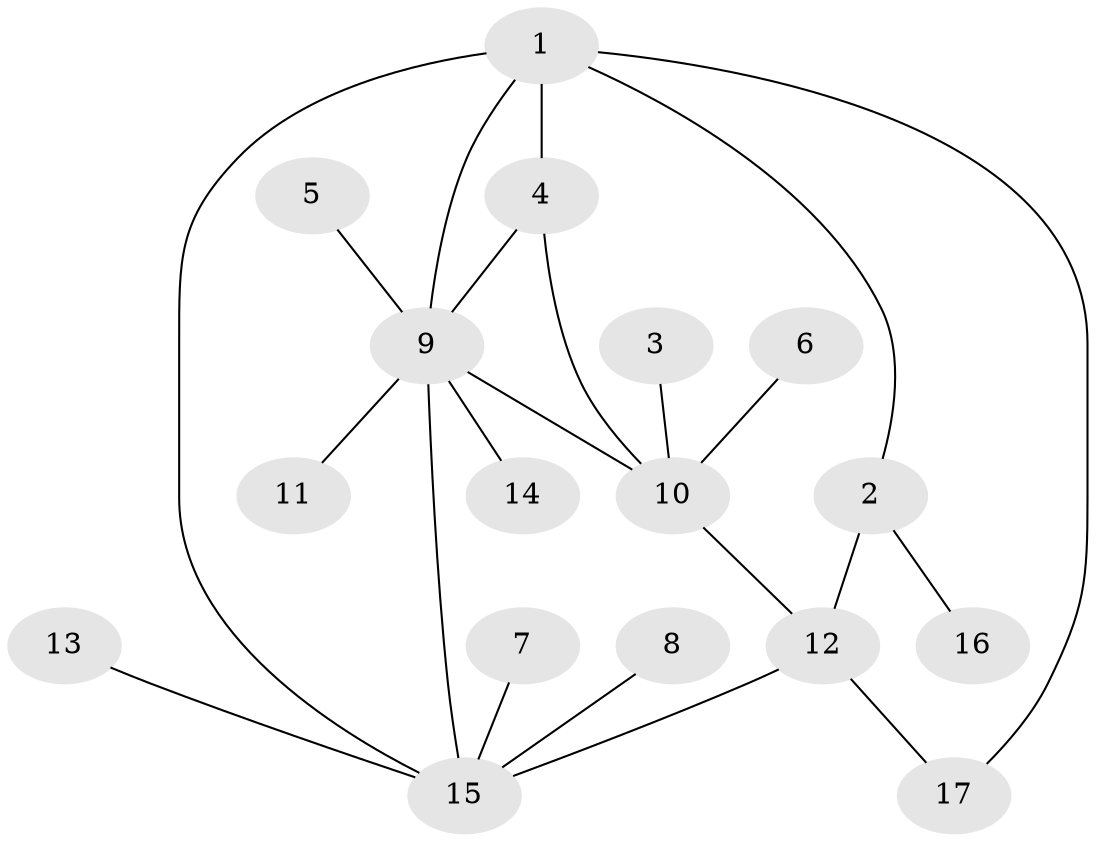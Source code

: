 // original degree distribution, {5: 0.037037037037037035, 6: 0.018518518518518517, 10: 0.018518518518518517, 2: 0.18518518518518517, 9: 0.018518518518518517, 3: 0.1111111111111111, 4: 0.037037037037037035, 7: 0.037037037037037035, 1: 0.5370370370370371}
// Generated by graph-tools (version 1.1) at 2025/37/03/04/25 23:37:33]
// undirected, 17 vertices, 22 edges
graph export_dot {
  node [color=gray90,style=filled];
  1;
  2;
  3;
  4;
  5;
  6;
  7;
  8;
  9;
  10;
  11;
  12;
  13;
  14;
  15;
  16;
  17;
  1 -- 2 [weight=1.0];
  1 -- 4 [weight=2.0];
  1 -- 9 [weight=1.0];
  1 -- 15 [weight=1.0];
  1 -- 17 [weight=1.0];
  2 -- 12 [weight=2.0];
  2 -- 16 [weight=1.0];
  3 -- 10 [weight=1.0];
  4 -- 9 [weight=2.0];
  4 -- 10 [weight=1.0];
  5 -- 9 [weight=1.0];
  6 -- 10 [weight=1.0];
  7 -- 15 [weight=1.0];
  8 -- 15 [weight=1.0];
  9 -- 10 [weight=1.0];
  9 -- 11 [weight=1.0];
  9 -- 14 [weight=1.0];
  9 -- 15 [weight=1.0];
  10 -- 12 [weight=1.0];
  12 -- 15 [weight=1.0];
  12 -- 17 [weight=1.0];
  13 -- 15 [weight=1.0];
}
